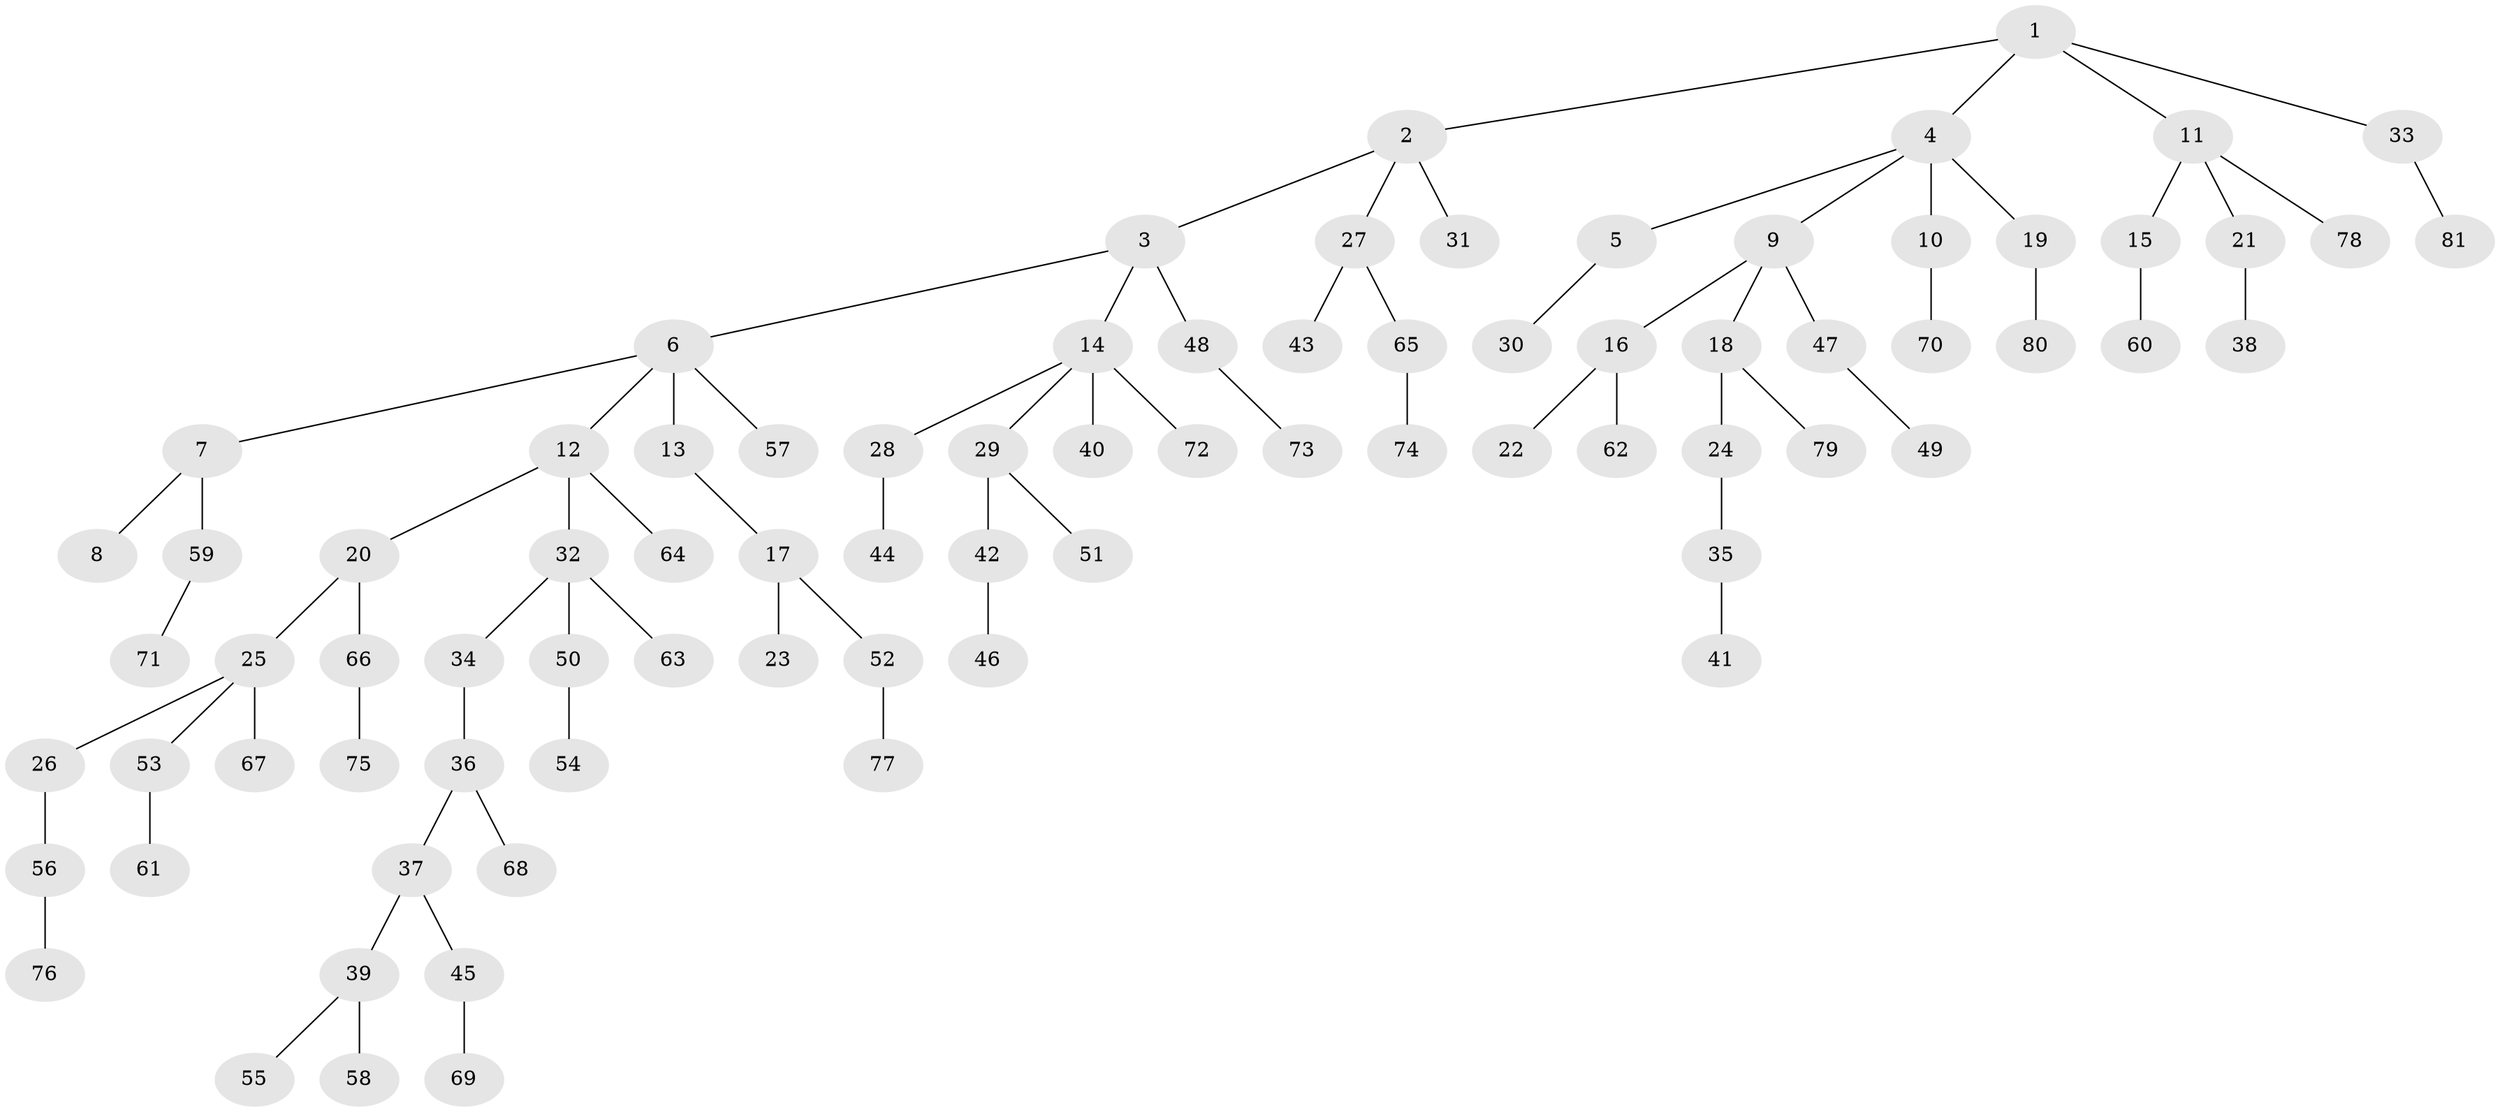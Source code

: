 // coarse degree distribution, {6: 0.04, 3: 0.16, 1: 0.56, 4: 0.08, 2: 0.16}
// Generated by graph-tools (version 1.1) at 2025/51/03/04/25 22:51:40]
// undirected, 81 vertices, 80 edges
graph export_dot {
  node [color=gray90,style=filled];
  1;
  2;
  3;
  4;
  5;
  6;
  7;
  8;
  9;
  10;
  11;
  12;
  13;
  14;
  15;
  16;
  17;
  18;
  19;
  20;
  21;
  22;
  23;
  24;
  25;
  26;
  27;
  28;
  29;
  30;
  31;
  32;
  33;
  34;
  35;
  36;
  37;
  38;
  39;
  40;
  41;
  42;
  43;
  44;
  45;
  46;
  47;
  48;
  49;
  50;
  51;
  52;
  53;
  54;
  55;
  56;
  57;
  58;
  59;
  60;
  61;
  62;
  63;
  64;
  65;
  66;
  67;
  68;
  69;
  70;
  71;
  72;
  73;
  74;
  75;
  76;
  77;
  78;
  79;
  80;
  81;
  1 -- 2;
  1 -- 4;
  1 -- 11;
  1 -- 33;
  2 -- 3;
  2 -- 27;
  2 -- 31;
  3 -- 6;
  3 -- 14;
  3 -- 48;
  4 -- 5;
  4 -- 9;
  4 -- 10;
  4 -- 19;
  5 -- 30;
  6 -- 7;
  6 -- 12;
  6 -- 13;
  6 -- 57;
  7 -- 8;
  7 -- 59;
  9 -- 16;
  9 -- 18;
  9 -- 47;
  10 -- 70;
  11 -- 15;
  11 -- 21;
  11 -- 78;
  12 -- 20;
  12 -- 32;
  12 -- 64;
  13 -- 17;
  14 -- 28;
  14 -- 29;
  14 -- 40;
  14 -- 72;
  15 -- 60;
  16 -- 22;
  16 -- 62;
  17 -- 23;
  17 -- 52;
  18 -- 24;
  18 -- 79;
  19 -- 80;
  20 -- 25;
  20 -- 66;
  21 -- 38;
  24 -- 35;
  25 -- 26;
  25 -- 53;
  25 -- 67;
  26 -- 56;
  27 -- 43;
  27 -- 65;
  28 -- 44;
  29 -- 42;
  29 -- 51;
  32 -- 34;
  32 -- 50;
  32 -- 63;
  33 -- 81;
  34 -- 36;
  35 -- 41;
  36 -- 37;
  36 -- 68;
  37 -- 39;
  37 -- 45;
  39 -- 55;
  39 -- 58;
  42 -- 46;
  45 -- 69;
  47 -- 49;
  48 -- 73;
  50 -- 54;
  52 -- 77;
  53 -- 61;
  56 -- 76;
  59 -- 71;
  65 -- 74;
  66 -- 75;
}
